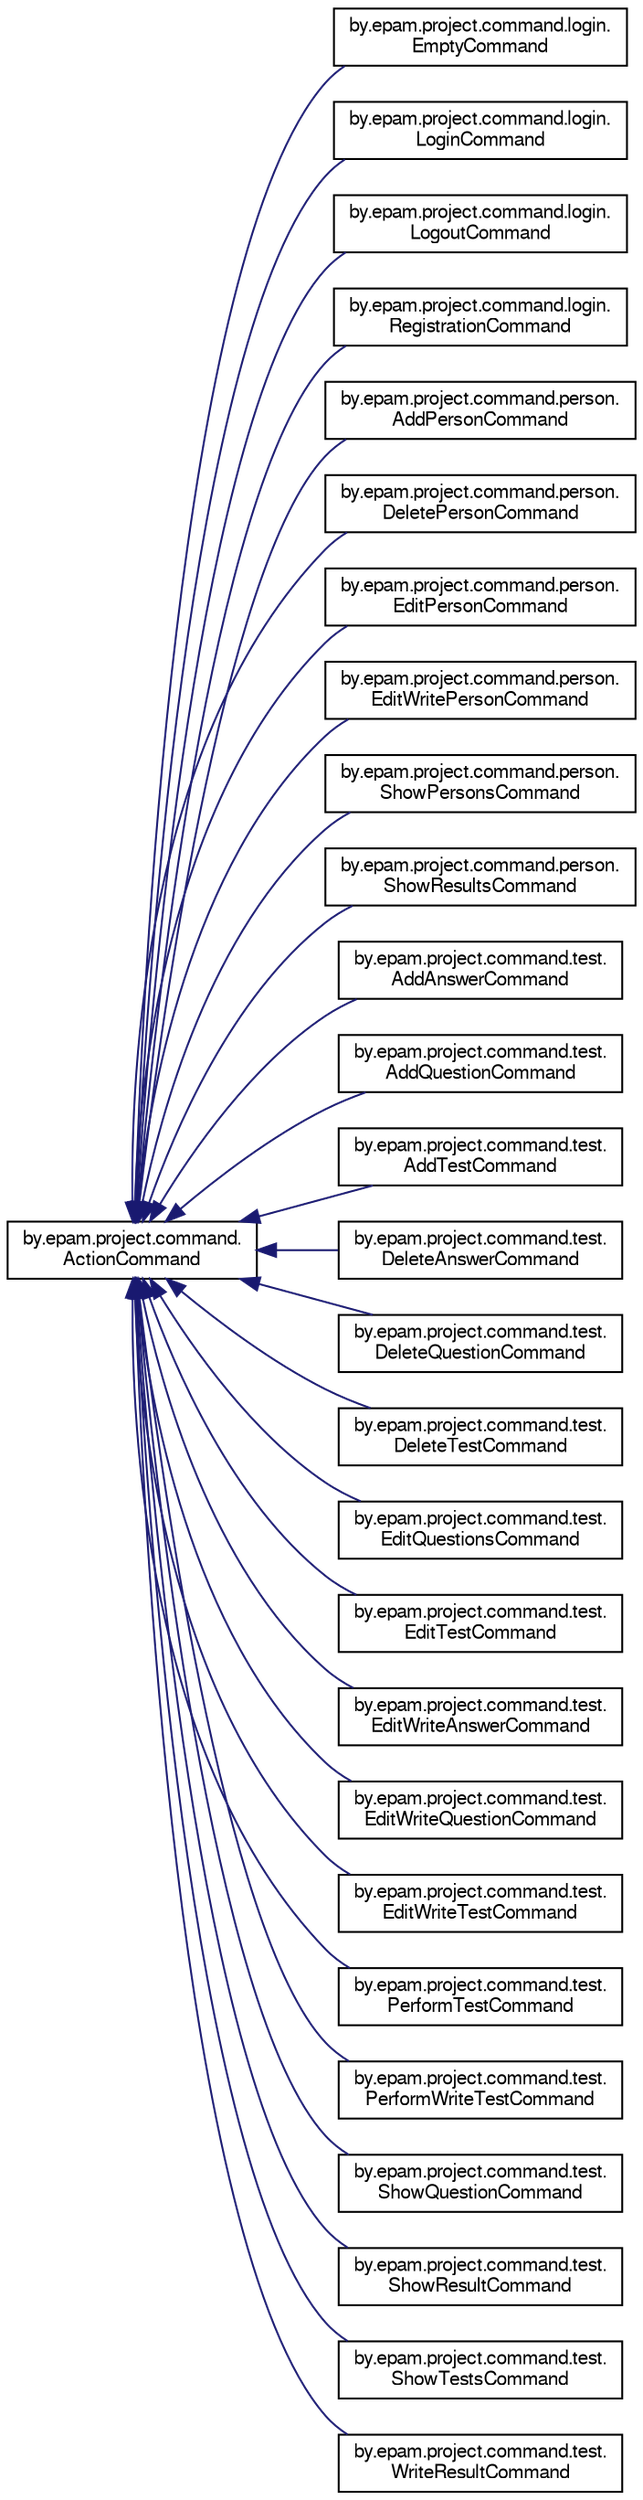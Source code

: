 digraph "Graphical Class Hierarchy"
{
  bgcolor="transparent";
  edge [fontname="FreeSans",fontsize="10",labelfontname="FreeSans",labelfontsize="10"];
  node [fontname="FreeSans",fontsize="10",shape=record];
  rankdir="LR";
  Node1 [label="by.epam.project.command.\lActionCommand",height=0.2,width=0.4,color="black",URL="$interfaceby_1_1epam_1_1project_1_1command_1_1_action_command.html"];
  Node1 -> Node2 [dir="back",color="midnightblue",fontsize="10",style="solid",fontname="FreeSans"];
  Node2 [label="by.epam.project.command.login.\lEmptyCommand",height=0.2,width=0.4,color="black",URL="$classby_1_1epam_1_1project_1_1command_1_1login_1_1_empty_command.html"];
  Node1 -> Node3 [dir="back",color="midnightblue",fontsize="10",style="solid",fontname="FreeSans"];
  Node3 [label="by.epam.project.command.login.\lLoginCommand",height=0.2,width=0.4,color="black",URL="$classby_1_1epam_1_1project_1_1command_1_1login_1_1_login_command.html"];
  Node1 -> Node4 [dir="back",color="midnightblue",fontsize="10",style="solid",fontname="FreeSans"];
  Node4 [label="by.epam.project.command.login.\lLogoutCommand",height=0.2,width=0.4,color="black",URL="$classby_1_1epam_1_1project_1_1command_1_1login_1_1_logout_command.html"];
  Node1 -> Node5 [dir="back",color="midnightblue",fontsize="10",style="solid",fontname="FreeSans"];
  Node5 [label="by.epam.project.command.login.\lRegistrationCommand",height=0.2,width=0.4,color="black",URL="$classby_1_1epam_1_1project_1_1command_1_1login_1_1_registration_command.html"];
  Node1 -> Node6 [dir="back",color="midnightblue",fontsize="10",style="solid",fontname="FreeSans"];
  Node6 [label="by.epam.project.command.person.\lAddPersonCommand",height=0.2,width=0.4,color="black",URL="$classby_1_1epam_1_1project_1_1command_1_1person_1_1_add_person_command.html"];
  Node1 -> Node7 [dir="back",color="midnightblue",fontsize="10",style="solid",fontname="FreeSans"];
  Node7 [label="by.epam.project.command.person.\lDeletePersonCommand",height=0.2,width=0.4,color="black",URL="$classby_1_1epam_1_1project_1_1command_1_1person_1_1_delete_person_command.html"];
  Node1 -> Node8 [dir="back",color="midnightblue",fontsize="10",style="solid",fontname="FreeSans"];
  Node8 [label="by.epam.project.command.person.\lEditPersonCommand",height=0.2,width=0.4,color="black",URL="$classby_1_1epam_1_1project_1_1command_1_1person_1_1_edit_person_command.html"];
  Node1 -> Node9 [dir="back",color="midnightblue",fontsize="10",style="solid",fontname="FreeSans"];
  Node9 [label="by.epam.project.command.person.\lEditWritePersonCommand",height=0.2,width=0.4,color="black",URL="$classby_1_1epam_1_1project_1_1command_1_1person_1_1_edit_write_person_command.html"];
  Node1 -> Node10 [dir="back",color="midnightblue",fontsize="10",style="solid",fontname="FreeSans"];
  Node10 [label="by.epam.project.command.person.\lShowPersonsCommand",height=0.2,width=0.4,color="black",URL="$classby_1_1epam_1_1project_1_1command_1_1person_1_1_show_persons_command.html"];
  Node1 -> Node11 [dir="back",color="midnightblue",fontsize="10",style="solid",fontname="FreeSans"];
  Node11 [label="by.epam.project.command.person.\lShowResultsCommand",height=0.2,width=0.4,color="black",URL="$classby_1_1epam_1_1project_1_1command_1_1person_1_1_show_results_command.html"];
  Node1 -> Node12 [dir="back",color="midnightblue",fontsize="10",style="solid",fontname="FreeSans"];
  Node12 [label="by.epam.project.command.test.\lAddAnswerCommand",height=0.2,width=0.4,color="black",URL="$classby_1_1epam_1_1project_1_1command_1_1test_1_1_add_answer_command.html"];
  Node1 -> Node13 [dir="back",color="midnightblue",fontsize="10",style="solid",fontname="FreeSans"];
  Node13 [label="by.epam.project.command.test.\lAddQuestionCommand",height=0.2,width=0.4,color="black",URL="$classby_1_1epam_1_1project_1_1command_1_1test_1_1_add_question_command.html"];
  Node1 -> Node14 [dir="back",color="midnightblue",fontsize="10",style="solid",fontname="FreeSans"];
  Node14 [label="by.epam.project.command.test.\lAddTestCommand",height=0.2,width=0.4,color="black",URL="$classby_1_1epam_1_1project_1_1command_1_1test_1_1_add_test_command.html"];
  Node1 -> Node15 [dir="back",color="midnightblue",fontsize="10",style="solid",fontname="FreeSans"];
  Node15 [label="by.epam.project.command.test.\lDeleteAnswerCommand",height=0.2,width=0.4,color="black",URL="$classby_1_1epam_1_1project_1_1command_1_1test_1_1_delete_answer_command.html"];
  Node1 -> Node16 [dir="back",color="midnightblue",fontsize="10",style="solid",fontname="FreeSans"];
  Node16 [label="by.epam.project.command.test.\lDeleteQuestionCommand",height=0.2,width=0.4,color="black",URL="$classby_1_1epam_1_1project_1_1command_1_1test_1_1_delete_question_command.html"];
  Node1 -> Node17 [dir="back",color="midnightblue",fontsize="10",style="solid",fontname="FreeSans"];
  Node17 [label="by.epam.project.command.test.\lDeleteTestCommand",height=0.2,width=0.4,color="black",URL="$classby_1_1epam_1_1project_1_1command_1_1test_1_1_delete_test_command.html"];
  Node1 -> Node18 [dir="back",color="midnightblue",fontsize="10",style="solid",fontname="FreeSans"];
  Node18 [label="by.epam.project.command.test.\lEditQuestionsCommand",height=0.2,width=0.4,color="black",URL="$classby_1_1epam_1_1project_1_1command_1_1test_1_1_edit_questions_command.html"];
  Node1 -> Node19 [dir="back",color="midnightblue",fontsize="10",style="solid",fontname="FreeSans"];
  Node19 [label="by.epam.project.command.test.\lEditTestCommand",height=0.2,width=0.4,color="black",URL="$classby_1_1epam_1_1project_1_1command_1_1test_1_1_edit_test_command.html"];
  Node1 -> Node20 [dir="back",color="midnightblue",fontsize="10",style="solid",fontname="FreeSans"];
  Node20 [label="by.epam.project.command.test.\lEditWriteAnswerCommand",height=0.2,width=0.4,color="black",URL="$classby_1_1epam_1_1project_1_1command_1_1test_1_1_edit_write_answer_command.html"];
  Node1 -> Node21 [dir="back",color="midnightblue",fontsize="10",style="solid",fontname="FreeSans"];
  Node21 [label="by.epam.project.command.test.\lEditWriteQuestionCommand",height=0.2,width=0.4,color="black",URL="$classby_1_1epam_1_1project_1_1command_1_1test_1_1_edit_write_question_command.html"];
  Node1 -> Node22 [dir="back",color="midnightblue",fontsize="10",style="solid",fontname="FreeSans"];
  Node22 [label="by.epam.project.command.test.\lEditWriteTestCommand",height=0.2,width=0.4,color="black",URL="$classby_1_1epam_1_1project_1_1command_1_1test_1_1_edit_write_test_command.html"];
  Node1 -> Node23 [dir="back",color="midnightblue",fontsize="10",style="solid",fontname="FreeSans"];
  Node23 [label="by.epam.project.command.test.\lPerformTestCommand",height=0.2,width=0.4,color="black",URL="$classby_1_1epam_1_1project_1_1command_1_1test_1_1_perform_test_command.html"];
  Node1 -> Node24 [dir="back",color="midnightblue",fontsize="10",style="solid",fontname="FreeSans"];
  Node24 [label="by.epam.project.command.test.\lPerformWriteTestCommand",height=0.2,width=0.4,color="black",URL="$classby_1_1epam_1_1project_1_1command_1_1test_1_1_perform_write_test_command.html"];
  Node1 -> Node25 [dir="back",color="midnightblue",fontsize="10",style="solid",fontname="FreeSans"];
  Node25 [label="by.epam.project.command.test.\lShowQuestionCommand",height=0.2,width=0.4,color="black",URL="$classby_1_1epam_1_1project_1_1command_1_1test_1_1_show_question_command.html"];
  Node1 -> Node26 [dir="back",color="midnightblue",fontsize="10",style="solid",fontname="FreeSans"];
  Node26 [label="by.epam.project.command.test.\lShowResultCommand",height=0.2,width=0.4,color="black",URL="$classby_1_1epam_1_1project_1_1command_1_1test_1_1_show_result_command.html"];
  Node1 -> Node27 [dir="back",color="midnightblue",fontsize="10",style="solid",fontname="FreeSans"];
  Node27 [label="by.epam.project.command.test.\lShowTestsCommand",height=0.2,width=0.4,color="black",URL="$classby_1_1epam_1_1project_1_1command_1_1test_1_1_show_tests_command.html"];
  Node1 -> Node28 [dir="back",color="midnightblue",fontsize="10",style="solid",fontname="FreeSans"];
  Node28 [label="by.epam.project.command.test.\lWriteResultCommand",height=0.2,width=0.4,color="black",URL="$classby_1_1epam_1_1project_1_1command_1_1test_1_1_write_result_command.html"];
}
